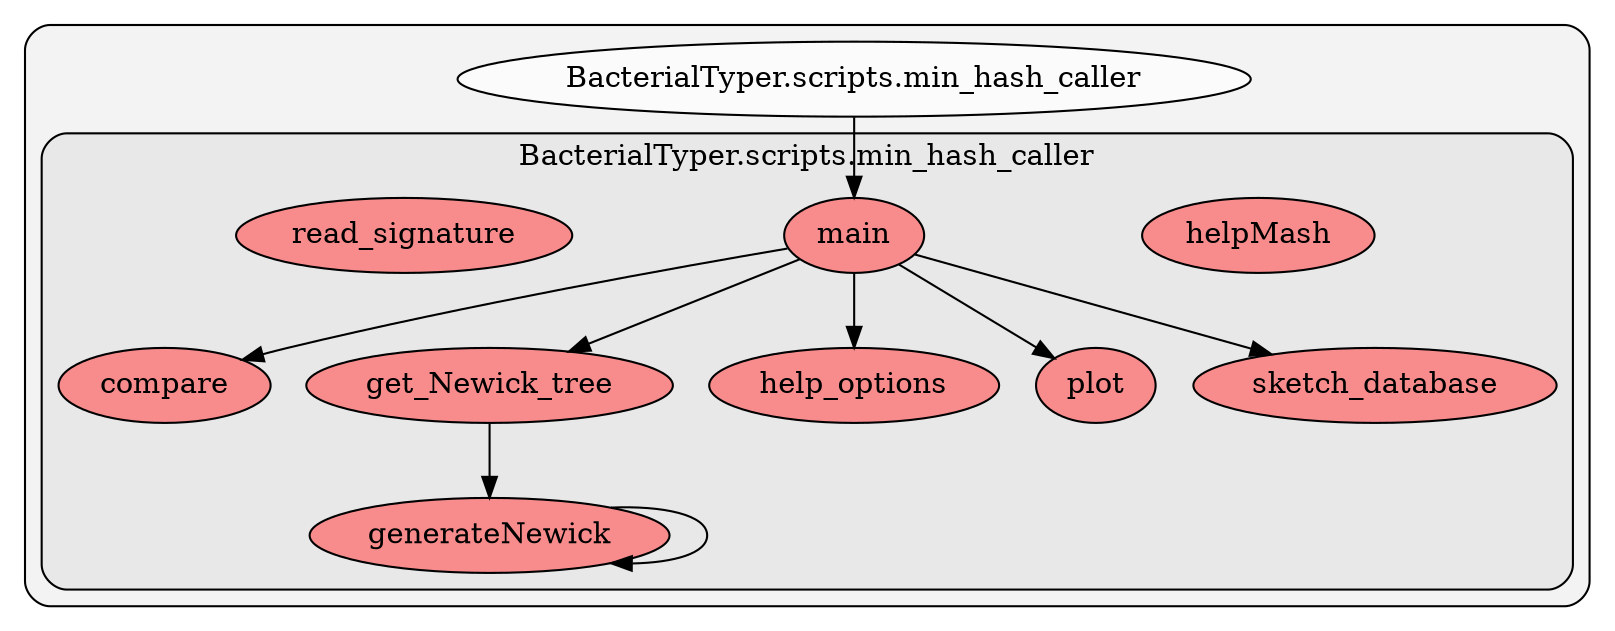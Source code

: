 digraph G {
    graph [rankdir=TB, clusterrank="local"];
    subgraph cluster_G {

        graph [style="filled,rounded",fillcolor="#80808018", label=""];
        BacterialTyper__scripts__min_hash_caller [label="BacterialTyper.scripts.min_hash_caller", style="filled", fillcolor="#ffffffb2", fontcolor="#000000", group="0"];
        subgraph cluster_BacterialTyper__scripts__min_hash_caller {

            graph [style="filled,rounded",fillcolor="#80808018", label="BacterialTyper.scripts.min_hash_caller"];
            BacterialTyper__scripts__min_hash_caller__compare [label="compare", style="filled", fillcolor="#ff6565b2", fontcolor="#000000", group="0"];
        }
        subgraph cluster_BacterialTyper__scripts__min_hash_caller {

            graph [style="filled,rounded",fillcolor="#80808018", label="BacterialTyper.scripts.min_hash_caller"];
            BacterialTyper__scripts__min_hash_caller__generateNewick [label="generateNewick", style="filled", fillcolor="#ff6565b2", fontcolor="#000000", group="0"];
        }
        subgraph cluster_BacterialTyper__scripts__min_hash_caller {

            graph [style="filled,rounded",fillcolor="#80808018", label="BacterialTyper.scripts.min_hash_caller"];
            BacterialTyper__scripts__min_hash_caller__get_Newick_tree [label="get_Newick_tree", style="filled", fillcolor="#ff6565b2", fontcolor="#000000", group="0"];
        }
        subgraph cluster_BacterialTyper__scripts__min_hash_caller {

            graph [style="filled,rounded",fillcolor="#80808018", label="BacterialTyper.scripts.min_hash_caller"];
            BacterialTyper__scripts__min_hash_caller__helpMash [label="helpMash", style="filled", fillcolor="#ff6565b2", fontcolor="#000000", group="0"];
        }
        subgraph cluster_BacterialTyper__scripts__min_hash_caller {

            graph [style="filled,rounded",fillcolor="#80808018", label="BacterialTyper.scripts.min_hash_caller"];
            BacterialTyper__scripts__min_hash_caller__help_options [label="help_options", style="filled", fillcolor="#ff6565b2", fontcolor="#000000", group="0"];
        }
        subgraph cluster_BacterialTyper__scripts__min_hash_caller {

            graph [style="filled,rounded",fillcolor="#80808018", label="BacterialTyper.scripts.min_hash_caller"];
            BacterialTyper__scripts__min_hash_caller__main [label="main", style="filled", fillcolor="#ff6565b2", fontcolor="#000000", group="0"];
        }
        subgraph cluster_BacterialTyper__scripts__min_hash_caller {

            graph [style="filled,rounded",fillcolor="#80808018", label="BacterialTyper.scripts.min_hash_caller"];
            BacterialTyper__scripts__min_hash_caller__plot [label="plot", style="filled", fillcolor="#ff6565b2", fontcolor="#000000", group="0"];
        }
        subgraph cluster_BacterialTyper__scripts__min_hash_caller {

            graph [style="filled,rounded",fillcolor="#80808018", label="BacterialTyper.scripts.min_hash_caller"];
            BacterialTyper__scripts__min_hash_caller__read_signature [label="read_signature", style="filled", fillcolor="#ff6565b2", fontcolor="#000000", group="0"];
        }
        subgraph cluster_BacterialTyper__scripts__min_hash_caller {

            graph [style="filled,rounded",fillcolor="#80808018", label="BacterialTyper.scripts.min_hash_caller"];
            BacterialTyper__scripts__min_hash_caller__sketch_database [label="sketch_database", style="filled", fillcolor="#ff6565b2", fontcolor="#000000", group="0"];
        }
    }
        BacterialTyper__scripts__min_hash_caller -> BacterialTyper__scripts__min_hash_caller__main [style="solid", color="#000000"];
        BacterialTyper__scripts__min_hash_caller__generateNewick -> BacterialTyper__scripts__min_hash_caller__generateNewick [style="solid", color="#000000"];
        BacterialTyper__scripts__min_hash_caller__get_Newick_tree -> BacterialTyper__scripts__min_hash_caller__generateNewick [style="solid", color="#000000"];
        BacterialTyper__scripts__min_hash_caller__main -> BacterialTyper__scripts__min_hash_caller__plot [style="solid", color="#000000"];
        BacterialTyper__scripts__min_hash_caller__main -> BacterialTyper__scripts__min_hash_caller__compare [style="solid", color="#000000"];
        BacterialTyper__scripts__min_hash_caller__main -> BacterialTyper__scripts__min_hash_caller__sketch_database [style="solid", color="#000000"];
        BacterialTyper__scripts__min_hash_caller__main -> BacterialTyper__scripts__min_hash_caller__get_Newick_tree [style="solid", color="#000000"];
        BacterialTyper__scripts__min_hash_caller__main -> BacterialTyper__scripts__min_hash_caller__help_options [style="solid", color="#000000"];
    }
